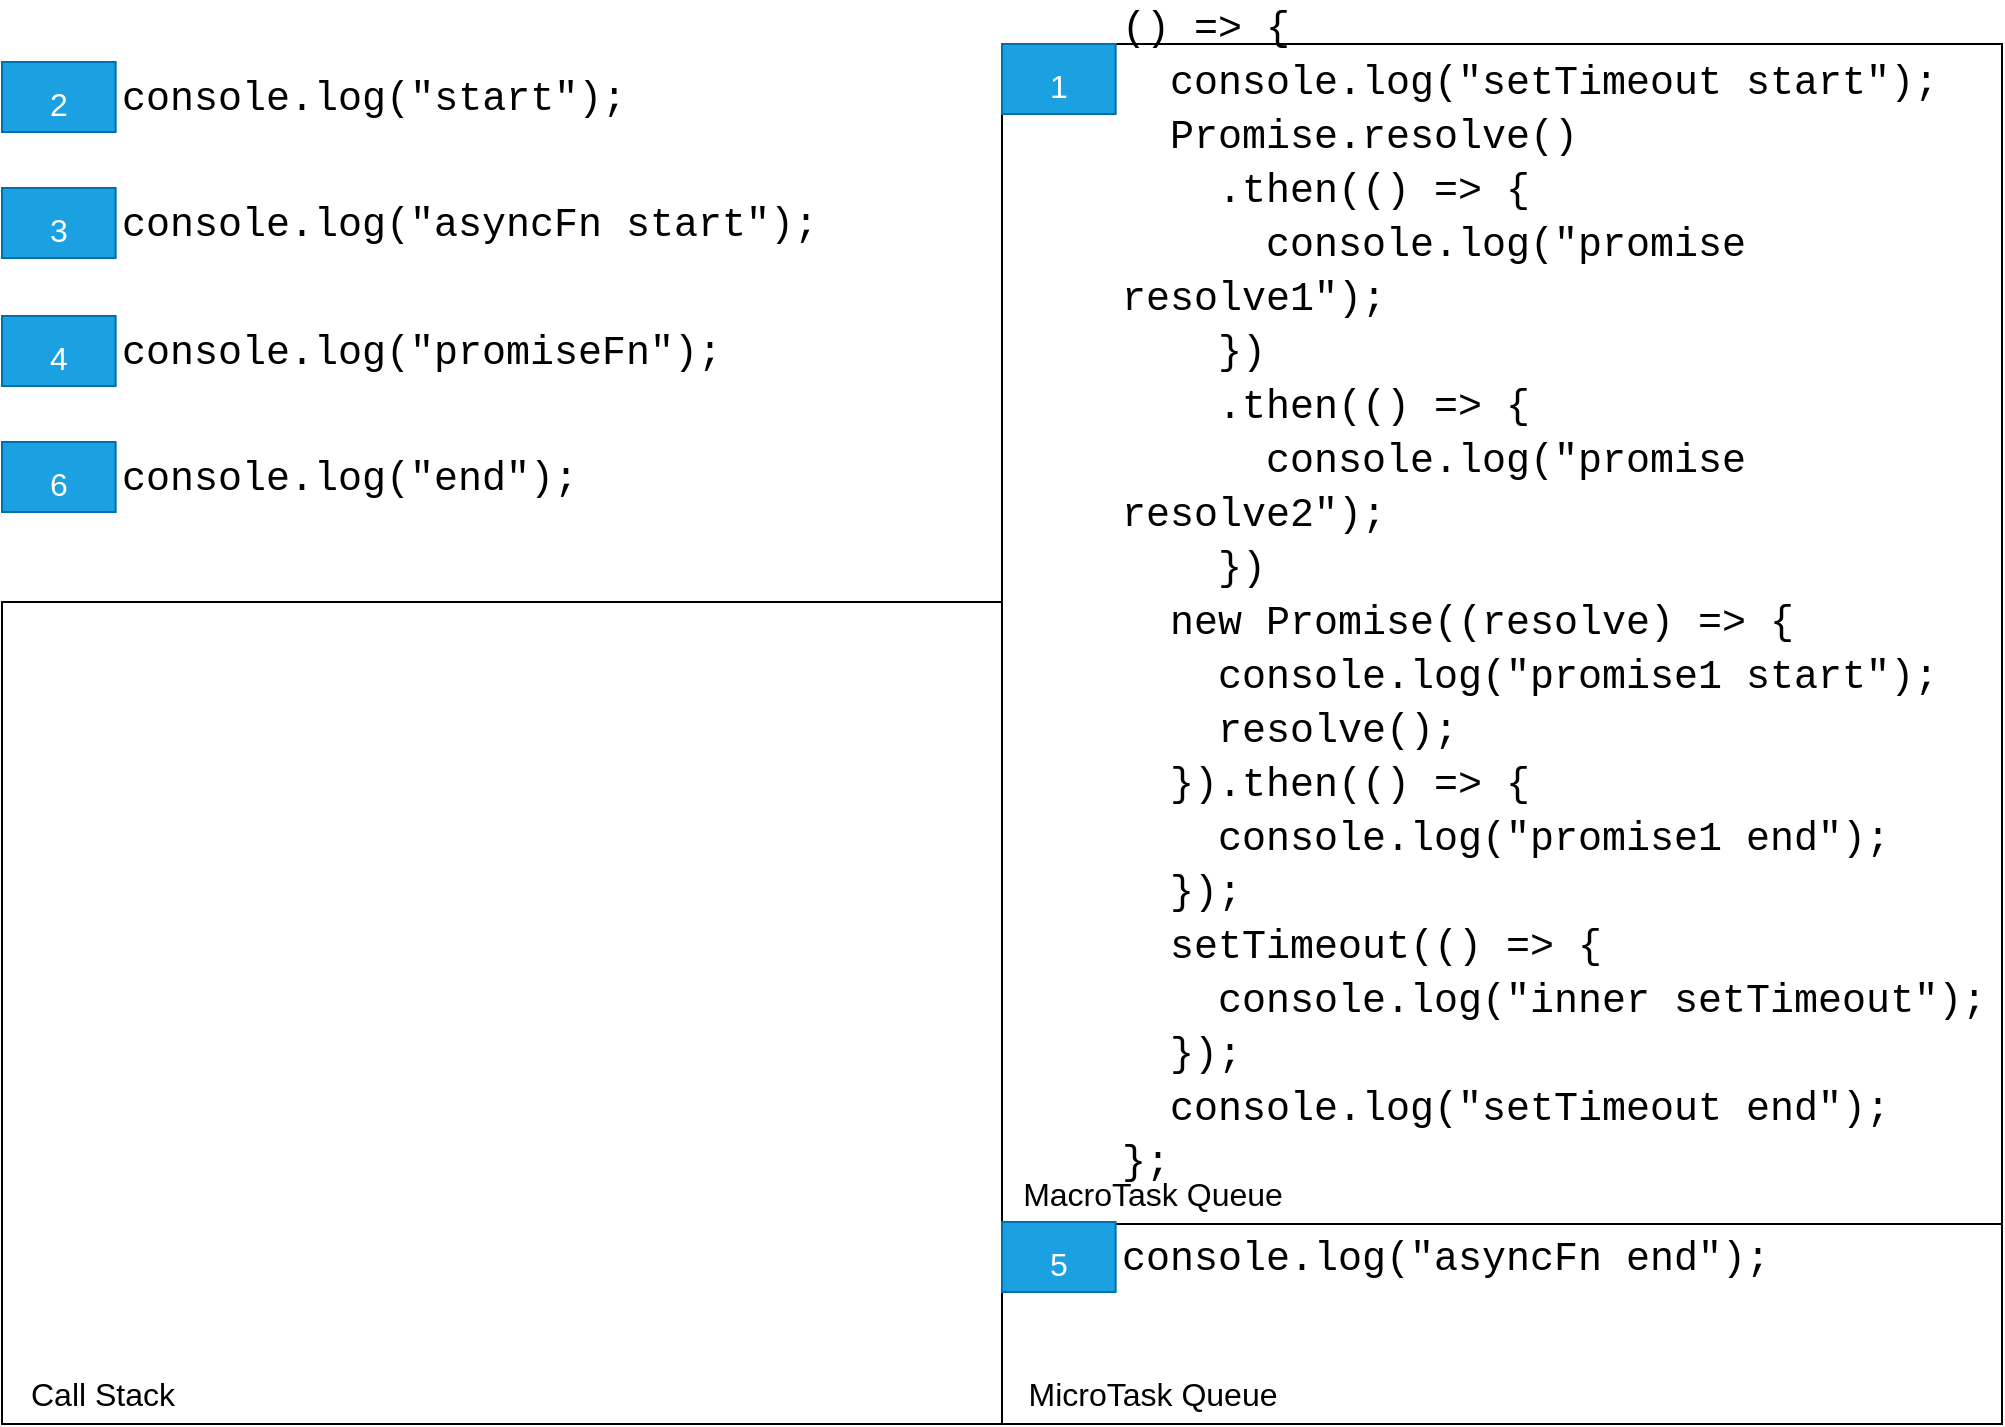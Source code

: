<mxfile>
    <diagram id="wRmS2IjyODBXrbnOfcG8" name="第 1 页">
        <mxGraphModel dx="576" dy="2185" grid="1" gridSize="10" guides="1" tooltips="1" connect="1" arrows="1" fold="1" page="1" pageScale="1" pageWidth="827" pageHeight="1169" math="0" shadow="0">
            <root>
                <mxCell id="0"/>
                <mxCell id="1" parent="0"/>
                <mxCell id="20" value="" style="whiteSpace=wrap;html=1;" parent="1" vertex="1">
                    <mxGeometry x="890" y="-660" width="500" height="411" as="geometry"/>
                </mxCell>
                <mxCell id="22" value="" style="whiteSpace=wrap;html=1;" parent="1" vertex="1">
                    <mxGeometry x="1390" y="-939" width="500" height="590" as="geometry"/>
                </mxCell>
                <mxCell id="24" value="" style="whiteSpace=wrap;html=1;" parent="1" vertex="1">
                    <mxGeometry x="1390" y="-349" width="500" height="100" as="geometry"/>
                </mxCell>
                <mxCell id="R05JFZQ_lQSTxtIyseEk-85" value="Call Stack" style="text;html=1;align=center;verticalAlign=middle;resizable=0;points=[];autosize=1;strokeColor=none;fillColor=none;fontSize=16;" parent="1" vertex="1">
                    <mxGeometry x="890" y="-279" width="100" height="30" as="geometry"/>
                </mxCell>
                <mxCell id="R05JFZQ_lQSTxtIyseEk-88" value="MacroTask Queue" style="text;html=1;align=center;verticalAlign=middle;resizable=0;points=[];autosize=1;strokeColor=none;fillColor=none;fontSize=16;" parent="1" vertex="1">
                    <mxGeometry x="1390" y="-379" width="150" height="30" as="geometry"/>
                </mxCell>
                <mxCell id="R05JFZQ_lQSTxtIyseEk-91" value="MicroTask Queue" style="text;html=1;align=center;verticalAlign=middle;resizable=0;points=[];autosize=1;strokeColor=none;fillColor=none;fontSize=16;" parent="1" vertex="1">
                    <mxGeometry x="1390" y="-279" width="150" height="30" as="geometry"/>
                </mxCell>
                <mxCell id="88" value="" style="group" vertex="1" connectable="0" parent="1">
                    <mxGeometry x="890" y="-930" width="500" height="35" as="geometry"/>
                </mxCell>
                <mxCell id="21" value="&lt;div style=&quot;font-family: Consolas, &amp;quot;Courier New&amp;quot;, monospace; font-weight: normal; font-size: 20px; line-height: 27px;&quot;&gt;&lt;div&gt;&lt;span style=&quot;&quot;&gt;console&lt;/span&gt;&lt;span style=&quot;&quot;&gt;.&lt;/span&gt;&lt;span style=&quot;&quot;&gt;log&lt;/span&gt;&lt;span style=&quot;&quot;&gt;(&lt;/span&gt;&lt;span style=&quot;&quot;&gt;&quot;start&quot;&lt;/span&gt;&lt;span style=&quot;&quot;&gt;);&lt;/span&gt;&lt;/div&gt;&lt;/div&gt;" style="text;whiteSpace=wrap;html=1;labelBackgroundColor=none;fontColor=default;verticalAlign=middle;" parent="88" vertex="1">
                    <mxGeometry x="57.955" width="442.045" height="35" as="geometry"/>
                </mxCell>
                <mxCell id="77" value="&lt;font style=&quot;font-size: 16px;&quot;&gt;2&lt;/font&gt;" style="rounded=1;whiteSpace=wrap;html=1;fontSize=26;fillColor=#1ba1e2;fontColor=#ffffff;strokeColor=#006EAF;arcSize=0;" parent="88" vertex="1">
                    <mxGeometry width="56.818" height="35" as="geometry"/>
                </mxCell>
                <mxCell id="89" value="" style="group" vertex="1" connectable="0" parent="1">
                    <mxGeometry x="890" y="-867" width="500" height="35" as="geometry"/>
                </mxCell>
                <mxCell id="90" value="&lt;div style=&quot;font-family: Consolas, &amp;quot;Courier New&amp;quot;, monospace; font-weight: normal; font-size: 20px; line-height: 27px;&quot;&gt;console.log(&quot;asyncFn start&quot;);&lt;br&gt;&lt;/div&gt;" style="text;whiteSpace=wrap;html=1;labelBackgroundColor=none;fontColor=default;verticalAlign=middle;" vertex="1" parent="89">
                    <mxGeometry x="57.955" width="442.045" height="35" as="geometry"/>
                </mxCell>
                <mxCell id="91" value="&lt;font style=&quot;font-size: 16px;&quot;&gt;3&lt;/font&gt;" style="rounded=1;whiteSpace=wrap;html=1;fontSize=26;fillColor=#1ba1e2;fontColor=#ffffff;strokeColor=#006EAF;arcSize=0;" vertex="1" parent="89">
                    <mxGeometry width="56.818" height="35" as="geometry"/>
                </mxCell>
                <mxCell id="98" value="" style="group" vertex="1" connectable="0" parent="1">
                    <mxGeometry x="890" y="-803" width="500" height="35" as="geometry"/>
                </mxCell>
                <mxCell id="93" value="&lt;div style=&quot;font-family: Consolas, &amp;quot;Courier New&amp;quot;, monospace; font-weight: normal; font-size: 20px; line-height: 27px;&quot;&gt;console.log(&quot;promiseFn&quot;);&lt;br&gt;&lt;/div&gt;" style="text;whiteSpace=wrap;html=1;labelBackgroundColor=none;fontColor=default;verticalAlign=middle;" vertex="1" parent="98">
                    <mxGeometry x="57.955" width="442.045" height="35" as="geometry"/>
                </mxCell>
                <mxCell id="94" value="&lt;font style=&quot;font-size: 16px;&quot;&gt;4&lt;/font&gt;" style="rounded=1;whiteSpace=wrap;html=1;fontSize=26;fillColor=#1ba1e2;fontColor=#ffffff;strokeColor=#006EAF;arcSize=0;" vertex="1" parent="98">
                    <mxGeometry width="56.818" height="35" as="geometry"/>
                </mxCell>
                <mxCell id="99" value="" style="group" vertex="1" connectable="0" parent="1">
                    <mxGeometry x="890" y="-740" width="500" height="35" as="geometry"/>
                </mxCell>
                <mxCell id="96" value="&lt;div style=&quot;font-family: Consolas, &amp;quot;Courier New&amp;quot;, monospace; font-weight: normal; font-size: 20px; line-height: 27px;&quot;&gt;console.log(&quot;end&quot;);&lt;br&gt;&lt;/div&gt;" style="text;whiteSpace=wrap;html=1;labelBackgroundColor=none;fontColor=default;verticalAlign=middle;" vertex="1" parent="99">
                    <mxGeometry x="57.955" width="442.045" height="35" as="geometry"/>
                </mxCell>
                <mxCell id="97" value="&lt;font style=&quot;font-size: 16px;&quot;&gt;6&lt;/font&gt;" style="rounded=1;whiteSpace=wrap;html=1;fontSize=26;fillColor=#1ba1e2;fontColor=#ffffff;strokeColor=#006EAF;arcSize=0;" vertex="1" parent="99">
                    <mxGeometry width="56.818" height="35" as="geometry"/>
                </mxCell>
                <mxCell id="100" value="" style="group" vertex="1" connectable="0" parent="1">
                    <mxGeometry x="1390" y="-350" width="500" height="35" as="geometry"/>
                </mxCell>
                <mxCell id="101" value="&lt;div style=&quot;font-family: Consolas, &amp;quot;Courier New&amp;quot;, monospace; font-weight: normal; font-size: 20px; line-height: 27px;&quot;&gt;console.log(&quot;asyncFn end&quot;);&lt;br&gt;&lt;/div&gt;" style="text;whiteSpace=wrap;html=1;labelBackgroundColor=none;fontColor=default;verticalAlign=middle;" vertex="1" parent="100">
                    <mxGeometry x="57.955" width="442.045" height="35" as="geometry"/>
                </mxCell>
                <mxCell id="102" value="&lt;font style=&quot;font-size: 16px;&quot;&gt;5&lt;/font&gt;" style="rounded=1;whiteSpace=wrap;html=1;fontSize=26;fillColor=#1ba1e2;fontColor=#ffffff;strokeColor=#006EAF;arcSize=0;" vertex="1" parent="100">
                    <mxGeometry width="56.818" height="35" as="geometry"/>
                </mxCell>
                <mxCell id="103" value="" style="group" vertex="1" connectable="0" parent="1">
                    <mxGeometry x="1390" y="-939" width="500" height="550" as="geometry"/>
                </mxCell>
                <mxCell id="104" value="&lt;div style=&quot;font-family: Consolas, &amp;quot;Courier New&amp;quot;, monospace; font-weight: normal; font-size: 20px; line-height: 27px;&quot;&gt;&lt;div&gt;()&amp;nbsp;=&amp;gt;&amp;nbsp;{&lt;/div&gt;&lt;div&gt;&amp;nbsp;&amp;nbsp;console.log(&quot;setTimeout start&quot;);&lt;/div&gt;&lt;div&gt;&amp;nbsp;&amp;nbsp;Promise.resolve()&lt;/div&gt;&lt;div&gt;&amp;nbsp; &amp;nbsp; .then(()&amp;nbsp;=&amp;gt;&amp;nbsp;{&lt;/div&gt;&lt;div&gt;&amp;nbsp; &amp;nbsp; &amp;nbsp;&amp;nbsp;console.log(&quot;promise resolve1&quot;);&lt;/div&gt;&lt;div&gt;&amp;nbsp; &amp;nbsp; })&lt;/div&gt;&lt;div&gt;&amp;nbsp; &amp;nbsp; .then(()&amp;nbsp;=&amp;gt;&amp;nbsp;{&lt;/div&gt;&lt;div&gt;&amp;nbsp; &amp;nbsp; &amp;nbsp;&amp;nbsp;console.log(&quot;promise resolve2&quot;);&lt;/div&gt;&lt;div&gt;&amp;nbsp; &amp;nbsp; })&lt;/div&gt;&lt;div&gt;&amp;nbsp;&amp;nbsp;new&amp;nbsp;Promise((resolve)&amp;nbsp;=&amp;gt;&amp;nbsp;{&lt;/div&gt;&lt;div&gt;&amp;nbsp; &amp;nbsp;&amp;nbsp;console.log(&quot;promise1 start&quot;);&lt;/div&gt;&lt;div&gt;&amp;nbsp; &amp;nbsp;&amp;nbsp;resolve();&lt;/div&gt;&lt;div&gt;&amp;nbsp; }).then(()&amp;nbsp;=&amp;gt;&amp;nbsp;{&lt;/div&gt;&lt;div&gt;&amp;nbsp; &amp;nbsp;&amp;nbsp;console.log(&quot;promise1 end&quot;);&lt;/div&gt;&lt;div&gt;&amp;nbsp; });&lt;/div&gt;&lt;div&gt;&amp;nbsp;&amp;nbsp;setTimeout(()&amp;nbsp;=&amp;gt;&amp;nbsp;{&lt;/div&gt;&lt;div&gt;&amp;nbsp; &amp;nbsp;&amp;nbsp;console.log(&quot;inner setTimeout&quot;);&lt;/div&gt;&lt;div&gt;&amp;nbsp; });&lt;/div&gt;&lt;div&gt;&amp;nbsp;&amp;nbsp;console.log(&quot;setTimeout end&quot;);&lt;/div&gt;&lt;div&gt;};&lt;/div&gt;&lt;/div&gt;" style="text;whiteSpace=wrap;html=1;labelBackgroundColor=none;fontColor=default;verticalAlign=middle;" vertex="1" parent="103">
                    <mxGeometry x="57.95" width="442.05" height="550" as="geometry"/>
                </mxCell>
                <mxCell id="105" value="&lt;font style=&quot;font-size: 16px;&quot;&gt;1&lt;/font&gt;" style="rounded=1;whiteSpace=wrap;html=1;fontSize=26;fillColor=#1ba1e2;fontColor=#ffffff;strokeColor=#006EAF;arcSize=0;" vertex="1" parent="103">
                    <mxGeometry width="56.818" height="35" as="geometry"/>
                </mxCell>
            </root>
        </mxGraphModel>
    </diagram>
    <diagram id="Bwf8LXZBNZVSDflvAC77" name="第 2 页">
        <mxGraphModel dx="1137" dy="1422" grid="1" gridSize="10" guides="1" tooltips="1" connect="1" arrows="1" fold="1" page="1" pageScale="1" pageWidth="827" pageHeight="1169" math="0" shadow="0">
            <root>
                <mxCell id="0"/>
                <mxCell id="1" parent="0"/>
                <mxCell id="pTrZJJD1_A4CPNRKxhhL-1" value="" style="whiteSpace=wrap;html=1;" vertex="1" parent="1">
                    <mxGeometry x="890" y="1110" width="500" height="601" as="geometry"/>
                </mxCell>
                <mxCell id="pTrZJJD1_A4CPNRKxhhL-2" value="" style="whiteSpace=wrap;html=1;" vertex="1" parent="1">
                    <mxGeometry x="1390" y="780" width="500" height="831" as="geometry"/>
                </mxCell>
                <mxCell id="pTrZJJD1_A4CPNRKxhhL-3" value="" style="whiteSpace=wrap;html=1;" vertex="1" parent="1">
                    <mxGeometry x="1390" y="1611" width="500" height="100" as="geometry"/>
                </mxCell>
                <mxCell id="pTrZJJD1_A4CPNRKxhhL-4" value="Call Stack" style="text;html=1;align=center;verticalAlign=middle;resizable=0;points=[];autosize=1;strokeColor=none;fillColor=none;fontSize=16;" vertex="1" parent="1">
                    <mxGeometry x="890" y="1671" width="100" height="30" as="geometry"/>
                </mxCell>
                <mxCell id="pTrZJJD1_A4CPNRKxhhL-5" value="MacroTask Queue" style="text;html=1;align=center;verticalAlign=middle;resizable=0;points=[];autosize=1;strokeColor=none;fillColor=none;fontSize=16;" vertex="1" parent="1">
                    <mxGeometry x="1390" y="1571" width="150" height="30" as="geometry"/>
                </mxCell>
                <mxCell id="pTrZJJD1_A4CPNRKxhhL-6" value="MicroTask Queue" style="text;html=1;align=center;verticalAlign=middle;resizable=0;points=[];autosize=1;strokeColor=none;fillColor=none;fontSize=16;" vertex="1" parent="1">
                    <mxGeometry x="1390" y="1671" width="150" height="30" as="geometry"/>
                </mxCell>
                <mxCell id="pTrZJJD1_A4CPNRKxhhL-7" value="" style="group" vertex="1" connectable="0" parent="1">
                    <mxGeometry x="890" y="790" width="500" height="35" as="geometry"/>
                </mxCell>
                <mxCell id="pTrZJJD1_A4CPNRKxhhL-8" value="&lt;div style=&quot;font-family: Consolas, &amp;quot;Courier New&amp;quot;, monospace; font-weight: normal; font-size: 20px; line-height: 27px;&quot;&gt;&lt;div&gt;&lt;span style=&quot;&quot;&gt;console&lt;/span&gt;&lt;span style=&quot;&quot;&gt;.&lt;/span&gt;&lt;span style=&quot;&quot;&gt;log&lt;/span&gt;&lt;span style=&quot;&quot;&gt;(&lt;/span&gt;&lt;span style=&quot;&quot;&gt;&quot;start&quot;&lt;/span&gt;&lt;span style=&quot;&quot;&gt;);&lt;/span&gt;&lt;/div&gt;&lt;/div&gt;" style="text;whiteSpace=wrap;html=1;labelBackgroundColor=none;fontColor=default;verticalAlign=middle;" vertex="1" parent="pTrZJJD1_A4CPNRKxhhL-7">
                    <mxGeometry x="57.955" width="442.045" height="35" as="geometry"/>
                </mxCell>
                <mxCell id="pTrZJJD1_A4CPNRKxhhL-9" value="&lt;font style=&quot;font-size: 16px;&quot;&gt;2&lt;/font&gt;" style="rounded=1;whiteSpace=wrap;html=1;fontSize=26;fillColor=#1ba1e2;fontColor=#ffffff;strokeColor=#006EAF;arcSize=0;" vertex="1" parent="pTrZJJD1_A4CPNRKxhhL-7">
                    <mxGeometry width="56.818" height="35" as="geometry"/>
                </mxCell>
                <mxCell id="pTrZJJD1_A4CPNRKxhhL-10" value="" style="group" vertex="1" connectable="0" parent="1">
                    <mxGeometry x="890" y="853" width="500" height="35" as="geometry"/>
                </mxCell>
                <mxCell id="pTrZJJD1_A4CPNRKxhhL-11" value="&lt;div style=&quot;font-family: Consolas, &amp;quot;Courier New&amp;quot;, monospace; font-weight: normal; font-size: 20px; line-height: 27px;&quot;&gt;console.log(&quot;asyncFn start&quot;);&lt;br&gt;&lt;/div&gt;" style="text;whiteSpace=wrap;html=1;labelBackgroundColor=none;fontColor=default;verticalAlign=middle;" vertex="1" parent="pTrZJJD1_A4CPNRKxhhL-10">
                    <mxGeometry x="57.955" width="442.045" height="35" as="geometry"/>
                </mxCell>
                <mxCell id="pTrZJJD1_A4CPNRKxhhL-12" value="&lt;font style=&quot;font-size: 16px;&quot;&gt;3&lt;/font&gt;" style="rounded=1;whiteSpace=wrap;html=1;fontSize=26;fillColor=#1ba1e2;fontColor=#ffffff;strokeColor=#006EAF;arcSize=0;" vertex="1" parent="pTrZJJD1_A4CPNRKxhhL-10">
                    <mxGeometry width="56.818" height="35" as="geometry"/>
                </mxCell>
                <mxCell id="pTrZJJD1_A4CPNRKxhhL-13" value="" style="group" vertex="1" connectable="0" parent="1">
                    <mxGeometry x="890" y="917" width="500" height="35" as="geometry"/>
                </mxCell>
                <mxCell id="pTrZJJD1_A4CPNRKxhhL-14" value="&lt;div style=&quot;font-family: Consolas, &amp;quot;Courier New&amp;quot;, monospace; font-weight: normal; font-size: 20px; line-height: 27px;&quot;&gt;console.log(&quot;promiseFn&quot;);&lt;br&gt;&lt;/div&gt;" style="text;whiteSpace=wrap;html=1;labelBackgroundColor=none;fontColor=default;verticalAlign=middle;" vertex="1" parent="pTrZJJD1_A4CPNRKxhhL-13">
                    <mxGeometry x="57.955" width="442.045" height="35" as="geometry"/>
                </mxCell>
                <mxCell id="pTrZJJD1_A4CPNRKxhhL-15" value="&lt;font style=&quot;font-size: 16px;&quot;&gt;4&lt;/font&gt;" style="rounded=1;whiteSpace=wrap;html=1;fontSize=26;fillColor=#1ba1e2;fontColor=#ffffff;strokeColor=#006EAF;arcSize=0;" vertex="1" parent="pTrZJJD1_A4CPNRKxhhL-13">
                    <mxGeometry y="-2" width="56.818" height="35" as="geometry"/>
                </mxCell>
                <mxCell id="pTrZJJD1_A4CPNRKxhhL-16" value="" style="group" vertex="1" connectable="0" parent="1">
                    <mxGeometry x="890" y="980" width="500" height="35" as="geometry"/>
                </mxCell>
                <mxCell id="pTrZJJD1_A4CPNRKxhhL-17" value="&lt;div style=&quot;font-family: Consolas, &amp;quot;Courier New&amp;quot;, monospace; font-weight: normal; font-size: 20px; line-height: 27px;&quot;&gt;console.log(&quot;end&quot;);&lt;br&gt;&lt;/div&gt;" style="text;whiteSpace=wrap;html=1;labelBackgroundColor=none;fontColor=default;verticalAlign=middle;" vertex="1" parent="pTrZJJD1_A4CPNRKxhhL-16">
                    <mxGeometry x="57.955" width="442.045" height="35" as="geometry"/>
                </mxCell>
                <mxCell id="pTrZJJD1_A4CPNRKxhhL-18" value="&lt;font style=&quot;font-size: 16px;&quot;&gt;6&lt;/font&gt;" style="rounded=1;whiteSpace=wrap;html=1;fontSize=26;fillColor=#1ba1e2;fontColor=#ffffff;strokeColor=#006EAF;arcSize=0;" vertex="1" parent="pTrZJJD1_A4CPNRKxhhL-16">
                    <mxGeometry y="-2" width="56.818" height="35" as="geometry"/>
                </mxCell>
                <mxCell id="pTrZJJD1_A4CPNRKxhhL-19" value="" style="group" vertex="1" connectable="0" parent="1">
                    <mxGeometry x="890" y="1040" width="500" height="35" as="geometry"/>
                </mxCell>
                <mxCell id="pTrZJJD1_A4CPNRKxhhL-20" value="&lt;div style=&quot;font-family: Consolas, &amp;quot;Courier New&amp;quot;, monospace; font-weight: normal; font-size: 20px; line-height: 27px;&quot;&gt;console.log(&quot;asyncFn end&quot;);&lt;br&gt;&lt;/div&gt;" style="text;whiteSpace=wrap;html=1;labelBackgroundColor=none;fontColor=default;verticalAlign=middle;" vertex="1" parent="pTrZJJD1_A4CPNRKxhhL-19">
                    <mxGeometry x="57.955" width="442.045" height="35" as="geometry"/>
                </mxCell>
                <mxCell id="pTrZJJD1_A4CPNRKxhhL-21" value="&lt;font style=&quot;font-size: 16px;&quot;&gt;7&lt;/font&gt;" style="rounded=1;whiteSpace=wrap;html=1;fontSize=26;fillColor=#1ba1e2;fontColor=#ffffff;strokeColor=#006EAF;arcSize=0;" vertex="1" parent="pTrZJJD1_A4CPNRKxhhL-19">
                    <mxGeometry width="56.818" height="35" as="geometry"/>
                </mxCell>
                <mxCell id="pTrZJJD1_A4CPNRKxhhL-22" value="" style="group" vertex="1" connectable="0" parent="1">
                    <mxGeometry x="890" y="1110" width="500" height="550" as="geometry"/>
                </mxCell>
                <mxCell id="pTrZJJD1_A4CPNRKxhhL-23" value="&lt;div style=&quot;font-family: Consolas, &amp;quot;Courier New&amp;quot;, monospace; font-weight: normal; font-size: 20px; line-height: 27px;&quot;&gt;&lt;div&gt;()&amp;nbsp;=&amp;gt;&amp;nbsp;{&lt;/div&gt;&lt;div&gt;&amp;nbsp;&amp;nbsp;console.log(&quot;setTimeout start&quot;);&lt;/div&gt;&lt;div&gt;&amp;nbsp;&amp;nbsp;Promise.resolve()&lt;/div&gt;&lt;div&gt;&amp;nbsp; &amp;nbsp; .then(()&amp;nbsp;=&amp;gt;&amp;nbsp;{&lt;/div&gt;&lt;div&gt;&amp;nbsp; &amp;nbsp; &amp;nbsp;&amp;nbsp;console.log(&quot;promise resolve1&quot;);&lt;/div&gt;&lt;div&gt;&amp;nbsp; &amp;nbsp; })&lt;/div&gt;&lt;div&gt;&amp;nbsp; &amp;nbsp; .then(()&amp;nbsp;=&amp;gt;&amp;nbsp;{&lt;/div&gt;&lt;div&gt;&amp;nbsp; &amp;nbsp; &amp;nbsp;&amp;nbsp;console.log(&quot;promise resolve2&quot;);&lt;/div&gt;&lt;div&gt;&amp;nbsp; &amp;nbsp; })&lt;/div&gt;&lt;div&gt;&amp;nbsp;&amp;nbsp;new&amp;nbsp;Promise((resolve)&amp;nbsp;=&amp;gt;&amp;nbsp;{&lt;/div&gt;&lt;div&gt;&amp;nbsp; &amp;nbsp;&amp;nbsp;console.log(&quot;promise1 start&quot;);&lt;/div&gt;&lt;div&gt;&amp;nbsp; &amp;nbsp;&amp;nbsp;resolve();&lt;/div&gt;&lt;div&gt;&amp;nbsp; }).then(()&amp;nbsp;=&amp;gt;&amp;nbsp;{&lt;/div&gt;&lt;div&gt;&amp;nbsp; &amp;nbsp;&amp;nbsp;console.log(&quot;promise1 end&quot;);&lt;/div&gt;&lt;div&gt;&amp;nbsp; });&lt;/div&gt;&lt;div&gt;&amp;nbsp;&amp;nbsp;setTimeout(()&amp;nbsp;=&amp;gt;&amp;nbsp;{&lt;/div&gt;&lt;div&gt;&amp;nbsp; &amp;nbsp;&amp;nbsp;console.log(&quot;inner setTimeout&quot;);&lt;/div&gt;&lt;div&gt;&amp;nbsp; });&lt;/div&gt;&lt;div&gt;&amp;nbsp;&amp;nbsp;console.log(&quot;setTimeout end&quot;);&lt;/div&gt;&lt;div&gt;};&lt;/div&gt;&lt;/div&gt;" style="text;whiteSpace=wrap;html=1;labelBackgroundColor=none;fontColor=default;verticalAlign=middle;" vertex="1" parent="pTrZJJD1_A4CPNRKxhhL-22">
                    <mxGeometry x="57.95" width="442.05" height="550" as="geometry"/>
                </mxCell>
                <mxCell id="pTrZJJD1_A4CPNRKxhhL-24" value="&lt;font style=&quot;font-size: 16px;&quot;&gt;8&lt;/font&gt;" style="rounded=1;whiteSpace=wrap;html=1;fontSize=26;fillColor=#1ba1e2;fontColor=#ffffff;strokeColor=#006EAF;arcSize=0;" vertex="1" parent="pTrZJJD1_A4CPNRKxhhL-22">
                    <mxGeometry width="56.818" height="35" as="geometry"/>
                </mxCell>
            </root>
        </mxGraphModel>
    </diagram>
    <diagram id="wTtWF6bcMc428d7PFiEK" name="第 3 页">
        <mxGraphModel dx="-1093" dy="406" grid="1" gridSize="10" guides="1" tooltips="1" connect="1" arrows="1" fold="1" page="1" pageScale="1" pageWidth="827" pageHeight="1169" math="0" shadow="0">
            <root>
                <mxCell id="0"/>
                <mxCell id="1" parent="0"/>
                <mxCell id="zyhJ_NDobpymHsizlz4o-1" value="" style="whiteSpace=wrap;html=1;" vertex="1" parent="1">
                    <mxGeometry x="2030" y="1660" width="500" height="51" as="geometry"/>
                </mxCell>
                <mxCell id="zyhJ_NDobpymHsizlz4o-2" value="" style="whiteSpace=wrap;html=1;" vertex="1" parent="1">
                    <mxGeometry x="2530" y="1162" width="500" height="169" as="geometry"/>
                </mxCell>
                <mxCell id="zyhJ_NDobpymHsizlz4o-3" value="" style="whiteSpace=wrap;html=1;" vertex="1" parent="1">
                    <mxGeometry x="2530" y="1330" width="500" height="381" as="geometry"/>
                </mxCell>
                <mxCell id="zyhJ_NDobpymHsizlz4o-4" value="Call Stack" style="text;html=1;align=center;verticalAlign=middle;resizable=0;points=[];autosize=1;strokeColor=none;fillColor=none;fontSize=16;" vertex="1" parent="1">
                    <mxGeometry x="2030" y="1671" width="100" height="30" as="geometry"/>
                </mxCell>
                <mxCell id="zyhJ_NDobpymHsizlz4o-5" value="MacroTask Queue" style="text;html=1;align=center;verticalAlign=middle;resizable=0;points=[];autosize=1;strokeColor=none;fillColor=none;fontSize=16;" vertex="1" parent="1">
                    <mxGeometry x="2530" y="1291" width="150" height="30" as="geometry"/>
                </mxCell>
                <mxCell id="zyhJ_NDobpymHsizlz4o-6" value="MicroTask Queue" style="text;html=1;align=center;verticalAlign=middle;resizable=0;points=[];autosize=1;strokeColor=none;fillColor=none;fontSize=16;" vertex="1" parent="1">
                    <mxGeometry x="2530" y="1671" width="150" height="30" as="geometry"/>
                </mxCell>
                <mxCell id="zyhJ_NDobpymHsizlz4o-7" value="" style="group" vertex="1" connectable="0" parent="1">
                    <mxGeometry x="2030" y="1183" width="500" height="35" as="geometry"/>
                </mxCell>
                <mxCell id="zyhJ_NDobpymHsizlz4o-8" value="&lt;div style=&quot;font-family: Consolas, &amp;quot;Courier New&amp;quot;, monospace; font-weight: normal; font-size: 20px; line-height: 27px;&quot;&gt;&lt;div&gt;&lt;span style=&quot;&quot;&gt;console&lt;/span&gt;&lt;span style=&quot;&quot;&gt;.&lt;/span&gt;&lt;span style=&quot;&quot;&gt;log&lt;/span&gt;&lt;span style=&quot;&quot;&gt;(&lt;/span&gt;&lt;span style=&quot;&quot;&gt;&quot;start&quot;&lt;/span&gt;&lt;span style=&quot;&quot;&gt;);&lt;/span&gt;&lt;/div&gt;&lt;/div&gt;" style="text;whiteSpace=wrap;html=1;labelBackgroundColor=none;fontColor=default;verticalAlign=middle;" vertex="1" parent="zyhJ_NDobpymHsizlz4o-7">
                    <mxGeometry x="57.955" width="442.045" height="35" as="geometry"/>
                </mxCell>
                <mxCell id="zyhJ_NDobpymHsizlz4o-9" value="&lt;font style=&quot;font-size: 16px;&quot;&gt;2&lt;/font&gt;" style="rounded=1;whiteSpace=wrap;html=1;fontSize=26;fillColor=#1ba1e2;fontColor=#ffffff;strokeColor=#006EAF;arcSize=0;" vertex="1" parent="zyhJ_NDobpymHsizlz4o-7">
                    <mxGeometry y="1" width="56.818" height="35" as="geometry"/>
                </mxCell>
                <mxCell id="zyhJ_NDobpymHsizlz4o-10" value="" style="group" vertex="1" connectable="0" parent="1">
                    <mxGeometry x="2030" y="1242" width="500" height="35" as="geometry"/>
                </mxCell>
                <mxCell id="zyhJ_NDobpymHsizlz4o-11" value="&lt;div style=&quot;font-family: Consolas, &amp;quot;Courier New&amp;quot;, monospace; font-weight: normal; font-size: 20px; line-height: 27px;&quot;&gt;console.log(&quot;asyncFn start&quot;);&lt;br&gt;&lt;/div&gt;" style="text;whiteSpace=wrap;html=1;labelBackgroundColor=none;fontColor=default;verticalAlign=middle;" vertex="1" parent="zyhJ_NDobpymHsizlz4o-10">
                    <mxGeometry x="57.955" width="442.045" height="35" as="geometry"/>
                </mxCell>
                <mxCell id="zyhJ_NDobpymHsizlz4o-12" value="&lt;font style=&quot;font-size: 16px;&quot;&gt;3&lt;/font&gt;" style="rounded=1;whiteSpace=wrap;html=1;fontSize=26;fillColor=#1ba1e2;fontColor=#ffffff;strokeColor=#006EAF;arcSize=0;" vertex="1" parent="zyhJ_NDobpymHsizlz4o-10">
                    <mxGeometry y="1" width="56.818" height="35" as="geometry"/>
                </mxCell>
                <mxCell id="zyhJ_NDobpymHsizlz4o-13" value="" style="group" vertex="1" connectable="0" parent="1">
                    <mxGeometry x="2030" y="1302" width="500" height="35" as="geometry"/>
                </mxCell>
                <mxCell id="zyhJ_NDobpymHsizlz4o-14" value="&lt;div style=&quot;font-family: Consolas, &amp;quot;Courier New&amp;quot;, monospace; font-weight: normal; font-size: 20px; line-height: 27px;&quot;&gt;console.log(&quot;promiseFn&quot;);&lt;br&gt;&lt;/div&gt;" style="text;whiteSpace=wrap;html=1;labelBackgroundColor=none;fontColor=default;verticalAlign=middle;" vertex="1" parent="zyhJ_NDobpymHsizlz4o-13">
                    <mxGeometry x="57.955" width="442.045" height="35" as="geometry"/>
                </mxCell>
                <mxCell id="zyhJ_NDobpymHsizlz4o-15" value="&lt;font style=&quot;font-size: 16px;&quot;&gt;4&lt;/font&gt;" style="rounded=1;whiteSpace=wrap;html=1;fontSize=26;fillColor=#1ba1e2;fontColor=#ffffff;strokeColor=#006EAF;arcSize=0;" vertex="1" parent="zyhJ_NDobpymHsizlz4o-13">
                    <mxGeometry y="-1" width="56.818" height="35" as="geometry"/>
                </mxCell>
                <mxCell id="zyhJ_NDobpymHsizlz4o-16" value="" style="group" vertex="1" connectable="0" parent="1">
                    <mxGeometry x="2030" y="1362" width="500" height="35" as="geometry"/>
                </mxCell>
                <mxCell id="zyhJ_NDobpymHsizlz4o-17" value="&lt;div style=&quot;font-family: Consolas, &amp;quot;Courier New&amp;quot;, monospace; font-weight: normal; font-size: 20px; line-height: 27px;&quot;&gt;console.log(&quot;end&quot;);&lt;br&gt;&lt;/div&gt;" style="text;whiteSpace=wrap;html=1;labelBackgroundColor=none;fontColor=default;verticalAlign=middle;" vertex="1" parent="zyhJ_NDobpymHsizlz4o-16">
                    <mxGeometry x="57.955" width="442.045" height="35" as="geometry"/>
                </mxCell>
                <mxCell id="zyhJ_NDobpymHsizlz4o-18" value="&lt;font style=&quot;font-size: 16px;&quot;&gt;6&lt;/font&gt;" style="rounded=1;whiteSpace=wrap;html=1;fontSize=26;fillColor=#1ba1e2;fontColor=#ffffff;strokeColor=#006EAF;arcSize=0;" vertex="1" parent="zyhJ_NDobpymHsizlz4o-16">
                    <mxGeometry y="-1" width="56.818" height="35" as="geometry"/>
                </mxCell>
                <mxCell id="zyhJ_NDobpymHsizlz4o-19" value="" style="group" vertex="1" connectable="0" parent="1">
                    <mxGeometry x="2030" y="1422" width="500" height="35" as="geometry"/>
                </mxCell>
                <mxCell id="zyhJ_NDobpymHsizlz4o-20" value="&lt;div style=&quot;font-family: Consolas, &amp;quot;Courier New&amp;quot;, monospace; font-weight: normal; font-size: 20px; line-height: 27px;&quot;&gt;console.log(&quot;asyncFn end&quot;);&lt;br&gt;&lt;/div&gt;" style="text;whiteSpace=wrap;html=1;labelBackgroundColor=none;fontColor=default;verticalAlign=middle;" vertex="1" parent="zyhJ_NDobpymHsizlz4o-19">
                    <mxGeometry x="57.955" width="442.045" height="35" as="geometry"/>
                </mxCell>
                <mxCell id="zyhJ_NDobpymHsizlz4o-21" value="&lt;font style=&quot;font-size: 16px;&quot;&gt;7&lt;/font&gt;" style="rounded=1;whiteSpace=wrap;html=1;fontSize=26;fillColor=#1ba1e2;fontColor=#ffffff;strokeColor=#006EAF;arcSize=0;" vertex="1" parent="zyhJ_NDobpymHsizlz4o-19">
                    <mxGeometry y="1" width="56.818" height="35" as="geometry"/>
                </mxCell>
                <mxCell id="zyhJ_NDobpymHsizlz4o-28" value="" style="group" vertex="1" connectable="0" parent="1">
                    <mxGeometry x="2030" y="1482" width="500" height="35" as="geometry"/>
                </mxCell>
                <mxCell id="zyhJ_NDobpymHsizlz4o-29" value="&lt;div style=&quot;font-family: Consolas, &amp;quot;Courier New&amp;quot;, monospace; font-weight: normal; font-size: 20px; line-height: 27px;&quot;&gt;console.log(&quot;setTimeout start&quot;);&lt;br&gt;&lt;/div&gt;" style="text;whiteSpace=wrap;html=1;labelBackgroundColor=none;fontColor=default;verticalAlign=middle;" vertex="1" parent="zyhJ_NDobpymHsizlz4o-28">
                    <mxGeometry x="57.955" width="442.045" height="35" as="geometry"/>
                </mxCell>
                <mxCell id="zyhJ_NDobpymHsizlz4o-30" value="&lt;font style=&quot;font-size: 16px;&quot;&gt;9&lt;/font&gt;" style="rounded=1;whiteSpace=wrap;html=1;fontSize=26;fillColor=#1ba1e2;fontColor=#ffffff;strokeColor=#006EAF;arcSize=0;" vertex="1" parent="zyhJ_NDobpymHsizlz4o-28">
                    <mxGeometry y="1" width="56.818" height="35" as="geometry"/>
                </mxCell>
                <mxCell id="zyhJ_NDobpymHsizlz4o-31" value="" style="group" vertex="1" connectable="0" parent="1">
                    <mxGeometry x="2030" y="1542" width="500" height="35" as="geometry"/>
                </mxCell>
                <mxCell id="zyhJ_NDobpymHsizlz4o-32" value="&lt;div style=&quot;font-family: Consolas, &amp;quot;Courier New&amp;quot;, monospace; font-weight: normal; font-size: 20px; line-height: 27px;&quot;&gt;console.log(&quot;promise1 start&quot;);&lt;br&gt;&lt;/div&gt;" style="text;whiteSpace=wrap;html=1;labelBackgroundColor=none;fontColor=default;verticalAlign=middle;" vertex="1" parent="zyhJ_NDobpymHsizlz4o-31">
                    <mxGeometry x="57.955" width="442.045" height="35" as="geometry"/>
                </mxCell>
                <mxCell id="zyhJ_NDobpymHsizlz4o-33" value="&lt;font style=&quot;font-size: 16px;&quot;&gt;11&lt;/font&gt;" style="rounded=1;whiteSpace=wrap;html=1;fontSize=26;fillColor=#1ba1e2;fontColor=#ffffff;strokeColor=#006EAF;arcSize=0;" vertex="1" parent="zyhJ_NDobpymHsizlz4o-31">
                    <mxGeometry y="1" width="56.818" height="35" as="geometry"/>
                </mxCell>
                <mxCell id="zyhJ_NDobpymHsizlz4o-34" value="" style="group" vertex="1" connectable="0" parent="1">
                    <mxGeometry x="2030" y="1603" width="500" height="35" as="geometry"/>
                </mxCell>
                <mxCell id="zyhJ_NDobpymHsizlz4o-35" value="&lt;div style=&quot;font-family: Consolas, &amp;quot;Courier New&amp;quot;, monospace; font-weight: normal; font-size: 20px; line-height: 27px;&quot;&gt;console.log(&quot;setTimeout end&quot;);&lt;br&gt;&lt;/div&gt;" style="text;whiteSpace=wrap;html=1;labelBackgroundColor=none;fontColor=default;verticalAlign=middle;" vertex="1" parent="zyhJ_NDobpymHsizlz4o-34">
                    <mxGeometry x="57.955" width="442.045" height="35" as="geometry"/>
                </mxCell>
                <mxCell id="zyhJ_NDobpymHsizlz4o-36" value="&lt;font style=&quot;font-size: 16px;&quot;&gt;14&lt;/font&gt;" style="rounded=1;whiteSpace=wrap;html=1;fontSize=26;fillColor=#1ba1e2;fontColor=#ffffff;strokeColor=#006EAF;arcSize=0;" vertex="1" parent="zyhJ_NDobpymHsizlz4o-34">
                    <mxGeometry y="1" width="56.818" height="35" as="geometry"/>
                </mxCell>
                <mxCell id="zyhJ_NDobpymHsizlz4o-37" value="" style="group" vertex="1" connectable="0" parent="1">
                    <mxGeometry x="2530" y="1162" width="500" height="90" as="geometry"/>
                </mxCell>
                <mxCell id="zyhJ_NDobpymHsizlz4o-38" value="&lt;div style=&quot;font-family: Consolas, &amp;quot;Courier New&amp;quot;, monospace; font-weight: normal; font-size: 20px; line-height: 27px;&quot;&gt;&lt;div&gt;()&amp;nbsp;=&amp;gt;&amp;nbsp;{&lt;/div&gt;&lt;div&gt;&amp;nbsp; &amp;nbsp;&amp;nbsp;console.log(&quot;inner setTimeout&quot;);&lt;/div&gt;&lt;div&gt;};&lt;/div&gt;&lt;/div&gt;" style="text;whiteSpace=wrap;html=1;labelBackgroundColor=none;fontColor=default;verticalAlign=middle;" vertex="1" parent="zyhJ_NDobpymHsizlz4o-37">
                    <mxGeometry x="57.95" width="442.05" height="90" as="geometry"/>
                </mxCell>
                <mxCell id="zyhJ_NDobpymHsizlz4o-39" value="&lt;font style=&quot;font-size: 16px;&quot;&gt;12&lt;/font&gt;" style="rounded=1;whiteSpace=wrap;html=1;fontSize=26;fillColor=#1ba1e2;fontColor=#ffffff;strokeColor=#006EAF;arcSize=0;" vertex="1" parent="zyhJ_NDobpymHsizlz4o-37">
                    <mxGeometry width="56.818" height="35" as="geometry"/>
                </mxCell>
                <mxCell id="zyhJ_NDobpymHsizlz4o-40" value="" style="group" vertex="1" connectable="0" parent="1">
                    <mxGeometry x="2530" y="1330" width="500" height="180" as="geometry"/>
                </mxCell>
                <mxCell id="zyhJ_NDobpymHsizlz4o-41" value="&lt;div style=&quot;font-family: Consolas, &amp;quot;Courier New&amp;quot;, monospace; font-weight: normal; font-size: 20px; line-height: 27px;&quot;&gt;&lt;div&gt;.then(()&amp;nbsp;=&amp;gt;&amp;nbsp;{&lt;/div&gt;&lt;div&gt;&lt;span style=&quot;&quot;&gt;&#9;&lt;/span&gt;console.log(&quot;promise resolve1&quot;);&lt;/div&gt;&lt;div&gt;})&lt;/div&gt;&lt;div&gt;.then(()&amp;nbsp;=&amp;gt;&amp;nbsp;{&lt;/div&gt;&lt;div&gt;&lt;span style=&quot;&quot;&gt;&#9;&lt;/span&gt;console.log(&quot;promise resolve2&quot;);&lt;/div&gt;&lt;div&gt;})&lt;/div&gt;&lt;/div&gt;" style="text;whiteSpace=wrap;html=1;labelBackgroundColor=none;fontColor=default;verticalAlign=middle;" vertex="1" parent="zyhJ_NDobpymHsizlz4o-40">
                    <mxGeometry x="57.95" width="442.05" height="180" as="geometry"/>
                </mxCell>
                <mxCell id="zyhJ_NDobpymHsizlz4o-42" value="&lt;font style=&quot;font-size: 16px;&quot;&gt;10&lt;/font&gt;" style="rounded=1;whiteSpace=wrap;html=1;fontSize=26;fillColor=#1ba1e2;fontColor=#ffffff;strokeColor=#006EAF;arcSize=0;" vertex="1" parent="zyhJ_NDobpymHsizlz4o-40">
                    <mxGeometry width="56.818" height="35" as="geometry"/>
                </mxCell>
                <mxCell id="zyhJ_NDobpymHsizlz4o-43" value="" style="group" vertex="1" connectable="0" parent="1">
                    <mxGeometry x="2530" y="1547" width="500" height="90" as="geometry"/>
                </mxCell>
                <mxCell id="zyhJ_NDobpymHsizlz4o-44" value="&lt;div style=&quot;font-family: Consolas, &amp;quot;Courier New&amp;quot;, monospace; font-weight: normal; font-size: 20px; line-height: 27px;&quot;&gt;&lt;div&gt;.then(()&amp;nbsp;=&amp;gt;&amp;nbsp;{&lt;/div&gt;&lt;div&gt;&lt;span style=&quot;&quot;&gt;&#9;&lt;/span&gt;console.log(&quot;promise1 end&quot;);&lt;/div&gt;&lt;div&gt;});&lt;/div&gt;&lt;/div&gt;" style="text;whiteSpace=wrap;html=1;labelBackgroundColor=none;fontColor=default;verticalAlign=middle;" vertex="1" parent="zyhJ_NDobpymHsizlz4o-43">
                    <mxGeometry x="57.95" width="442.05" height="90" as="geometry"/>
                </mxCell>
                <mxCell id="zyhJ_NDobpymHsizlz4o-45" value="&lt;font style=&quot;font-size: 16px;&quot;&gt;13&lt;/font&gt;" style="rounded=1;whiteSpace=wrap;html=1;fontSize=26;fillColor=#1ba1e2;fontColor=#ffffff;strokeColor=#006EAF;arcSize=0;" vertex="1" parent="zyhJ_NDobpymHsizlz4o-43">
                    <mxGeometry width="56.818" height="35" as="geometry"/>
                </mxCell>
            </root>
        </mxGraphModel>
    </diagram>
</mxfile>